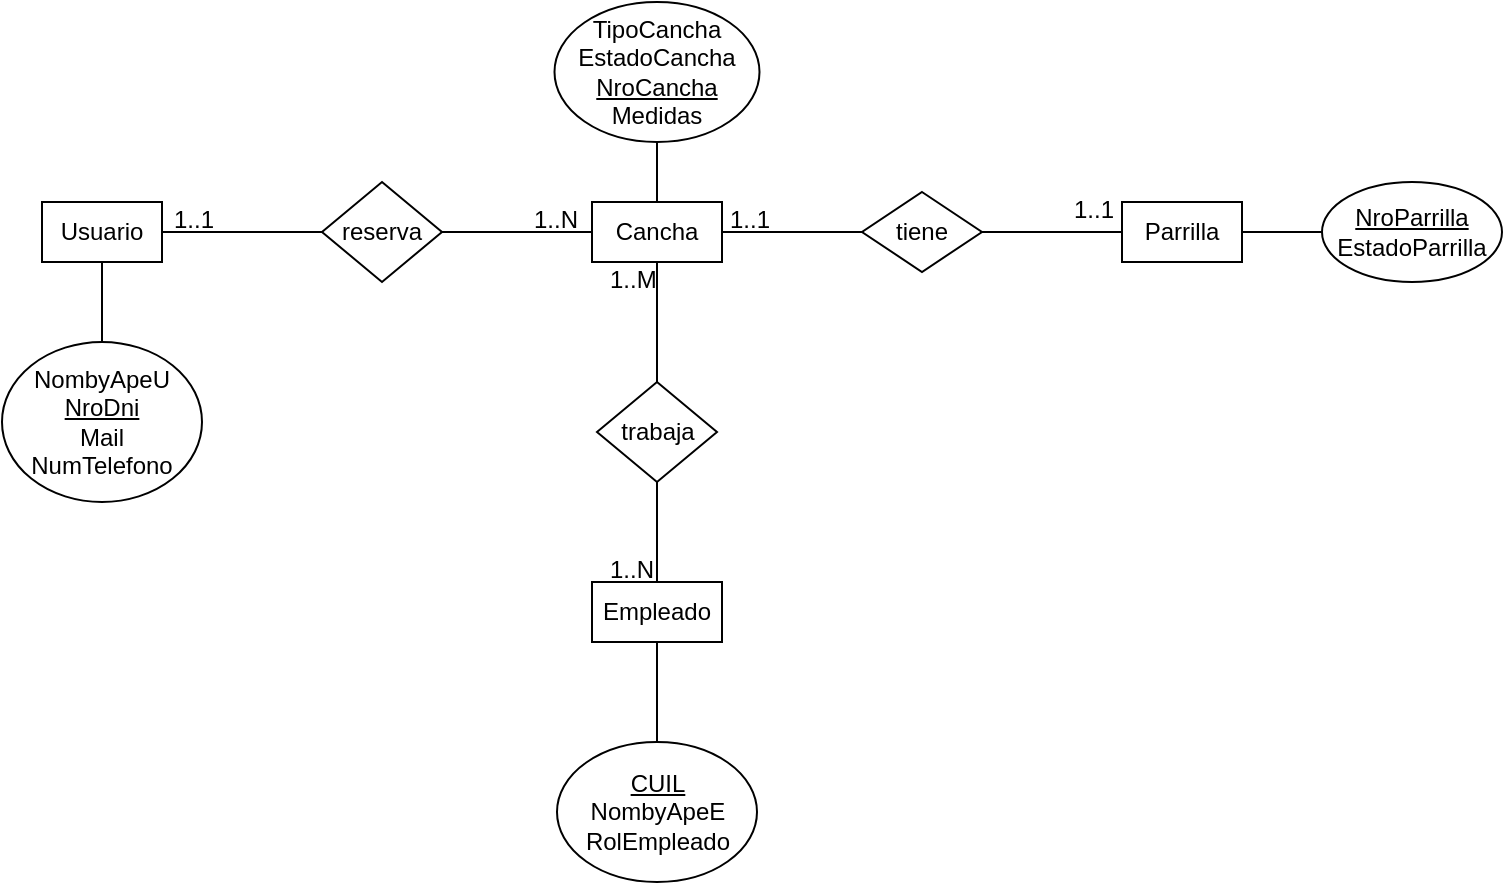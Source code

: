 <mxfile version="21.2.2" type="github">
  <diagram id="R2lEEEUBdFMjLlhIrx00" name="Page-1">
    <mxGraphModel dx="291" dy="151" grid="1" gridSize="10" guides="1" tooltips="1" connect="1" arrows="1" fold="1" page="1" pageScale="1" pageWidth="850" pageHeight="1100" math="0" shadow="0" extFonts="Permanent Marker^https://fonts.googleapis.com/css?family=Permanent+Marker">
      <root>
        <mxCell id="0" />
        <mxCell id="1" parent="0" />
        <mxCell id="_4vAv0WsQ9G2U_fG6m3y-1" value="Usuario" style="whiteSpace=wrap;html=1;align=center;" parent="1" vertex="1">
          <mxGeometry x="20" y="100" width="60" height="30" as="geometry" />
        </mxCell>
        <mxCell id="_4vAv0WsQ9G2U_fG6m3y-2" value="Cancha" style="whiteSpace=wrap;html=1;align=center;" parent="1" vertex="1">
          <mxGeometry x="295" y="100" width="65" height="30" as="geometry" />
        </mxCell>
        <mxCell id="_4vAv0WsQ9G2U_fG6m3y-3" value="Parrilla" style="whiteSpace=wrap;html=1;align=center;" parent="1" vertex="1">
          <mxGeometry x="560" y="100" width="60" height="30" as="geometry" />
        </mxCell>
        <mxCell id="_4vAv0WsQ9G2U_fG6m3y-4" value="Empleado" style="whiteSpace=wrap;html=1;align=center;" parent="1" vertex="1">
          <mxGeometry x="295" y="290" width="65" height="30" as="geometry" />
        </mxCell>
        <mxCell id="_4vAv0WsQ9G2U_fG6m3y-5" value="reserva" style="shape=rhombus;perimeter=rhombusPerimeter;whiteSpace=wrap;html=1;align=center;" vertex="1" parent="1">
          <mxGeometry x="160" y="90" width="60" height="50" as="geometry" />
        </mxCell>
        <mxCell id="_4vAv0WsQ9G2U_fG6m3y-6" value="tiene" style="shape=rhombus;perimeter=rhombusPerimeter;whiteSpace=wrap;html=1;align=center;" vertex="1" parent="1">
          <mxGeometry x="430" y="95" width="60" height="40" as="geometry" />
        </mxCell>
        <mxCell id="_4vAv0WsQ9G2U_fG6m3y-7" value="trabaja" style="shape=rhombus;perimeter=rhombusPerimeter;whiteSpace=wrap;html=1;align=center;" vertex="1" parent="1">
          <mxGeometry x="297.5" y="190" width="60" height="50" as="geometry" />
        </mxCell>
        <mxCell id="1q-wLZLnrpGv9T5wbohg-3" value="TipoCancha&lt;br&gt;EstadoCancha&lt;br&gt;&lt;u&gt;NroCancha&lt;/u&gt;&lt;br&gt;Medidas" style="ellipse;whiteSpace=wrap;html=1;align=center;" vertex="1" parent="1">
          <mxGeometry x="276.25" width="102.5" height="70" as="geometry" />
        </mxCell>
        <mxCell id="1q-wLZLnrpGv9T5wbohg-4" value="" style="endArrow=none;html=1;rounded=0;exitX=0.5;exitY=1;exitDx=0;exitDy=0;entryX=0.5;entryY=0;entryDx=0;entryDy=0;" edge="1" parent="1" source="1q-wLZLnrpGv9T5wbohg-3" target="_4vAv0WsQ9G2U_fG6m3y-2">
          <mxGeometry relative="1" as="geometry">
            <mxPoint x="250" y="120" as="sourcePoint" />
            <mxPoint x="410" y="120" as="targetPoint" />
          </mxGeometry>
        </mxCell>
        <mxCell id="1q-wLZLnrpGv9T5wbohg-6" value="&lt;u&gt;NroParrilla&lt;/u&gt;&lt;br&gt;EstadoParrilla" style="ellipse;whiteSpace=wrap;html=1;align=center;" vertex="1" parent="1">
          <mxGeometry x="660" y="90" width="90" height="50" as="geometry" />
        </mxCell>
        <mxCell id="1q-wLZLnrpGv9T5wbohg-7" value="" style="endArrow=none;html=1;rounded=0;exitX=0;exitY=0.5;exitDx=0;exitDy=0;entryX=1;entryY=0.5;entryDx=0;entryDy=0;" edge="1" parent="1" source="1q-wLZLnrpGv9T5wbohg-6" target="_4vAv0WsQ9G2U_fG6m3y-3">
          <mxGeometry relative="1" as="geometry">
            <mxPoint x="380" y="70" as="sourcePoint" />
            <mxPoint x="540" y="70" as="targetPoint" />
          </mxGeometry>
        </mxCell>
        <mxCell id="1q-wLZLnrpGv9T5wbohg-8" value="NombyApeU&lt;br&gt;&lt;u&gt;NroDni&lt;br&gt;&lt;/u&gt;Mail&lt;br&gt;NumTelefono" style="ellipse;whiteSpace=wrap;html=1;align=center;" vertex="1" parent="1">
          <mxGeometry y="170" width="100" height="80" as="geometry" />
        </mxCell>
        <mxCell id="1q-wLZLnrpGv9T5wbohg-11" value="" style="endArrow=none;html=1;rounded=0;exitX=0.5;exitY=1;exitDx=0;exitDy=0;" edge="1" parent="1" source="_4vAv0WsQ9G2U_fG6m3y-1" target="1q-wLZLnrpGv9T5wbohg-8">
          <mxGeometry relative="1" as="geometry">
            <mxPoint x="220" y="230" as="sourcePoint" />
            <mxPoint x="380" y="230" as="targetPoint" />
          </mxGeometry>
        </mxCell>
        <mxCell id="1q-wLZLnrpGv9T5wbohg-12" value="&lt;u&gt;CUIL&lt;/u&gt;&lt;br&gt;NombyApeE&lt;br&gt;RolEmpleado" style="ellipse;whiteSpace=wrap;html=1;align=center;" vertex="1" parent="1">
          <mxGeometry x="277.5" y="370" width="100" height="70" as="geometry" />
        </mxCell>
        <mxCell id="1q-wLZLnrpGv9T5wbohg-13" value="" style="endArrow=none;html=1;rounded=0;exitX=0.5;exitY=0;exitDx=0;exitDy=0;entryX=0.5;entryY=1;entryDx=0;entryDy=0;" edge="1" parent="1" source="1q-wLZLnrpGv9T5wbohg-12" target="_4vAv0WsQ9G2U_fG6m3y-4">
          <mxGeometry relative="1" as="geometry">
            <mxPoint x="200" y="240" as="sourcePoint" />
            <mxPoint x="360" y="240" as="targetPoint" />
          </mxGeometry>
        </mxCell>
        <mxCell id="1q-wLZLnrpGv9T5wbohg-14" value="" style="endArrow=none;html=1;rounded=0;exitX=0.5;exitY=0;exitDx=0;exitDy=0;entryX=0.5;entryY=1;entryDx=0;entryDy=0;" edge="1" parent="1" source="_4vAv0WsQ9G2U_fG6m3y-4" target="_4vAv0WsQ9G2U_fG6m3y-7">
          <mxGeometry relative="1" as="geometry">
            <mxPoint x="200" y="240" as="sourcePoint" />
            <mxPoint x="360" y="240" as="targetPoint" />
          </mxGeometry>
        </mxCell>
        <mxCell id="1q-wLZLnrpGv9T5wbohg-15" value="" style="endArrow=none;html=1;rounded=0;exitX=0.5;exitY=1;exitDx=0;exitDy=0;entryX=0.5;entryY=0;entryDx=0;entryDy=0;" edge="1" parent="1" source="_4vAv0WsQ9G2U_fG6m3y-2" target="_4vAv0WsQ9G2U_fG6m3y-7">
          <mxGeometry relative="1" as="geometry">
            <mxPoint x="200" y="240" as="sourcePoint" />
            <mxPoint x="360" y="240" as="targetPoint" />
          </mxGeometry>
        </mxCell>
        <mxCell id="1q-wLZLnrpGv9T5wbohg-16" value="" style="endArrow=none;html=1;rounded=0;exitX=1;exitY=0.5;exitDx=0;exitDy=0;entryX=0;entryY=0.5;entryDx=0;entryDy=0;" edge="1" parent="1" source="_4vAv0WsQ9G2U_fG6m3y-1" target="_4vAv0WsQ9G2U_fG6m3y-5">
          <mxGeometry relative="1" as="geometry">
            <mxPoint x="200" y="240" as="sourcePoint" />
            <mxPoint x="360" y="240" as="targetPoint" />
          </mxGeometry>
        </mxCell>
        <mxCell id="1q-wLZLnrpGv9T5wbohg-17" value="" style="endArrow=none;html=1;rounded=0;exitX=1;exitY=0.5;exitDx=0;exitDy=0;entryX=0;entryY=0.5;entryDx=0;entryDy=0;" edge="1" parent="1" source="_4vAv0WsQ9G2U_fG6m3y-5" target="_4vAv0WsQ9G2U_fG6m3y-2">
          <mxGeometry relative="1" as="geometry">
            <mxPoint x="200" y="240" as="sourcePoint" />
            <mxPoint x="360" y="240" as="targetPoint" />
          </mxGeometry>
        </mxCell>
        <mxCell id="1q-wLZLnrpGv9T5wbohg-18" value="" style="endArrow=none;html=1;rounded=0;exitX=0;exitY=0.5;exitDx=0;exitDy=0;entryX=1;entryY=0.5;entryDx=0;entryDy=0;" edge="1" parent="1" source="_4vAv0WsQ9G2U_fG6m3y-6" target="_4vAv0WsQ9G2U_fG6m3y-2">
          <mxGeometry relative="1" as="geometry">
            <mxPoint x="200" y="240" as="sourcePoint" />
            <mxPoint x="360" y="240" as="targetPoint" />
          </mxGeometry>
        </mxCell>
        <mxCell id="1q-wLZLnrpGv9T5wbohg-19" value="" style="endArrow=none;html=1;rounded=0;exitX=0;exitY=0.5;exitDx=0;exitDy=0;entryX=1;entryY=0.5;entryDx=0;entryDy=0;" edge="1" parent="1" source="_4vAv0WsQ9G2U_fG6m3y-3" target="_4vAv0WsQ9G2U_fG6m3y-6">
          <mxGeometry relative="1" as="geometry">
            <mxPoint x="200" y="240" as="sourcePoint" />
            <mxPoint x="360" y="240" as="targetPoint" />
          </mxGeometry>
        </mxCell>
        <mxCell id="1q-wLZLnrpGv9T5wbohg-20" value="1..1" style="text;strokeColor=none;fillColor=none;spacingLeft=4;spacingRight=4;overflow=hidden;rotatable=0;points=[[0,0.5],[1,0.5]];portConstraint=eastwest;fontSize=12;whiteSpace=wrap;html=1;" vertex="1" parent="1">
          <mxGeometry x="80" y="95" width="40" height="30" as="geometry" />
        </mxCell>
        <mxCell id="1q-wLZLnrpGv9T5wbohg-21" value="1..N" style="text;strokeColor=none;fillColor=none;spacingLeft=4;spacingRight=4;overflow=hidden;rotatable=0;points=[[0,0.5],[1,0.5]];portConstraint=eastwest;fontSize=12;whiteSpace=wrap;html=1;" vertex="1" parent="1">
          <mxGeometry x="260" y="95" width="40" height="30" as="geometry" />
        </mxCell>
        <mxCell id="1q-wLZLnrpGv9T5wbohg-22" value="1..N" style="text;strokeColor=none;fillColor=none;spacingLeft=4;spacingRight=4;overflow=hidden;rotatable=0;points=[[0,0.5],[1,0.5]];portConstraint=eastwest;fontSize=12;whiteSpace=wrap;html=1;" vertex="1" parent="1">
          <mxGeometry x="297.5" y="270" width="40" height="30" as="geometry" />
        </mxCell>
        <mxCell id="1q-wLZLnrpGv9T5wbohg-23" value="1..M" style="text;strokeColor=none;fillColor=none;spacingLeft=4;spacingRight=4;overflow=hidden;rotatable=0;points=[[0,0.5],[1,0.5]];portConstraint=eastwest;fontSize=12;whiteSpace=wrap;html=1;" vertex="1" parent="1">
          <mxGeometry x="297.5" y="125" width="40" height="30" as="geometry" />
        </mxCell>
        <mxCell id="1q-wLZLnrpGv9T5wbohg-24" value="1..1" style="text;strokeColor=none;fillColor=none;spacingLeft=4;spacingRight=4;overflow=hidden;rotatable=0;points=[[0,0.5],[1,0.5]];portConstraint=eastwest;fontSize=12;whiteSpace=wrap;html=1;" vertex="1" parent="1">
          <mxGeometry x="530" y="90" width="40" height="30" as="geometry" />
        </mxCell>
        <mxCell id="1q-wLZLnrpGv9T5wbohg-26" value="1..1" style="text;strokeColor=none;fillColor=none;spacingLeft=4;spacingRight=4;overflow=hidden;rotatable=0;points=[[0,0.5],[1,0.5]];portConstraint=eastwest;fontSize=12;whiteSpace=wrap;html=1;" vertex="1" parent="1">
          <mxGeometry x="357.5" y="95" width="40" height="30" as="geometry" />
        </mxCell>
      </root>
    </mxGraphModel>
  </diagram>
</mxfile>
